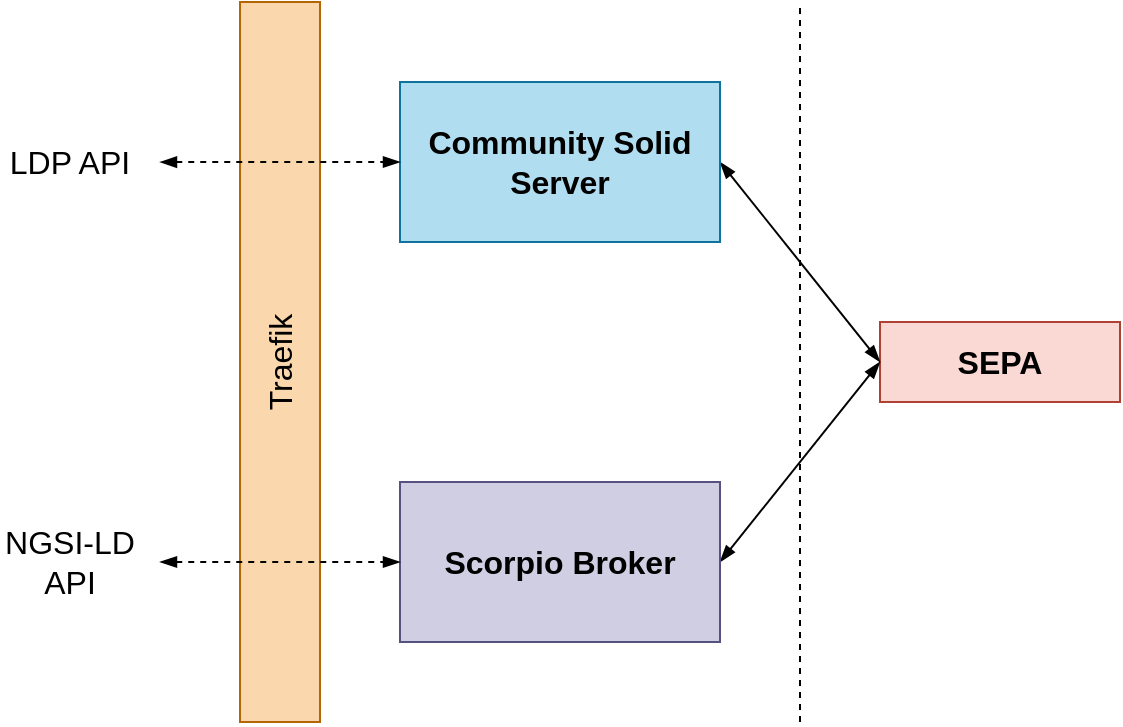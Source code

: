 <mxfile version="14.9.7" type="device"><diagram id="jAooLNjhnVUWp7m_9pAo" name="Page-1"><mxGraphModel dx="981" dy="669" grid="1" gridSize="10" guides="1" tooltips="1" connect="1" arrows="1" fold="1" page="1" pageScale="1" pageWidth="850" pageHeight="1100" math="0" shadow="0"><root><mxCell id="0"/><mxCell id="1" parent="0"/><mxCell id="ChHZRpt-mxXsAyrV_uI0-4" value="SEPA" style="rounded=0;whiteSpace=wrap;html=1;fontSize=16;fontStyle=1;verticalAlign=middle;fillColor=#fad9d5;strokeColor=#ae4132;" parent="1" vertex="1"><mxGeometry x="440" y="200" width="120" height="40" as="geometry"/></mxCell><mxCell id="ChHZRpt-mxXsAyrV_uI0-9" style="edgeStyle=none;rounded=0;orthogonalLoop=1;jettySize=auto;html=1;entryX=0;entryY=0.5;entryDx=0;entryDy=0;endArrow=blockThin;endFill=1;startArrow=blockThin;startFill=1;exitX=1;exitY=0.5;exitDx=0;exitDy=0;" parent="1" source="ChHZRpt-mxXsAyrV_uI0-5" target="ChHZRpt-mxXsAyrV_uI0-4" edge="1"><mxGeometry relative="1" as="geometry"/></mxCell><mxCell id="ChHZRpt-mxXsAyrV_uI0-5" value="Community Solid Server" style="rounded=0;whiteSpace=wrap;html=1;fontSize=16;fontStyle=1;fillColor=#b1ddf0;strokeColor=#10739e;" parent="1" vertex="1"><mxGeometry x="200" y="80" width="160" height="80" as="geometry"/></mxCell><mxCell id="ChHZRpt-mxXsAyrV_uI0-11" style="edgeStyle=none;rounded=0;orthogonalLoop=1;jettySize=auto;html=1;entryX=0;entryY=0.5;entryDx=0;entryDy=0;startArrow=blockThin;startFill=1;endArrow=blockThin;endFill=1;exitX=1;exitY=0.5;exitDx=0;exitDy=0;" parent="1" source="ChHZRpt-mxXsAyrV_uI0-6" target="ChHZRpt-mxXsAyrV_uI0-4" edge="1"><mxGeometry relative="1" as="geometry"/></mxCell><mxCell id="ChHZRpt-mxXsAyrV_uI0-6" value="Scorpio Broker" style="rounded=0;whiteSpace=wrap;html=1;fontSize=16;verticalAlign=middle;fontStyle=1;fillColor=#d0cee2;strokeColor=#56517e;" parent="1" vertex="1"><mxGeometry x="200" y="280" width="160" height="80" as="geometry"/></mxCell><mxCell id="ChHZRpt-mxXsAyrV_uI0-7" value="" style="endArrow=none;html=1;dashed=1;" parent="1" edge="1"><mxGeometry width="50" height="50" relative="1" as="geometry"><mxPoint x="400" y="400" as="sourcePoint"/><mxPoint x="400" y="40" as="targetPoint"/></mxGeometry></mxCell><mxCell id="ChHZRpt-mxXsAyrV_uI0-16" value="LDP API" style="text;html=1;strokeColor=none;fillColor=none;align=center;verticalAlign=middle;whiteSpace=wrap;rounded=0;fontSize=16;" parent="1" vertex="1"><mxGeometry y="100" width="70" height="40" as="geometry"/></mxCell><mxCell id="ChHZRpt-mxXsAyrV_uI0-17" value="NGSI-LD&lt;br&gt;API" style="text;html=1;strokeColor=none;fillColor=none;align=center;verticalAlign=middle;whiteSpace=wrap;rounded=0;fontSize=16;" parent="1" vertex="1"><mxGeometry y="300" width="70" height="40" as="geometry"/></mxCell><mxCell id="ChHZRpt-mxXsAyrV_uI0-20" value="Traefik" style="rounded=0;whiteSpace=wrap;html=1;horizontal=0;fontSize=16;fillColor=#fad7ac;strokeColor=#b46504;" parent="1" vertex="1"><mxGeometry x="120" y="40" width="40" height="360" as="geometry"/></mxCell><mxCell id="ChHZRpt-mxXsAyrV_uI0-24" style="edgeStyle=none;rounded=0;orthogonalLoop=1;jettySize=auto;html=1;startArrow=blockThin;startFill=1;endArrow=blockThin;endFill=1;entryX=0;entryY=0.5;entryDx=0;entryDy=0;dashed=1;" parent="1" target="ChHZRpt-mxXsAyrV_uI0-6" edge="1"><mxGeometry relative="1" as="geometry"><mxPoint x="80" y="320" as="sourcePoint"/><mxPoint x="120" y="419.76" as="targetPoint"/></mxGeometry></mxCell><mxCell id="ChHZRpt-mxXsAyrV_uI0-31" style="edgeStyle=none;rounded=0;orthogonalLoop=1;jettySize=auto;html=1;startArrow=blockThin;startFill=1;endArrow=blockThin;endFill=1;entryX=0;entryY=0.5;entryDx=0;entryDy=0;dashed=1;" parent="1" target="ChHZRpt-mxXsAyrV_uI0-5" edge="1"><mxGeometry relative="1" as="geometry"><mxPoint x="80.0" y="120.043" as="sourcePoint"/><mxPoint x="120" y="119.88" as="targetPoint"/></mxGeometry></mxCell></root></mxGraphModel></diagram></mxfile>